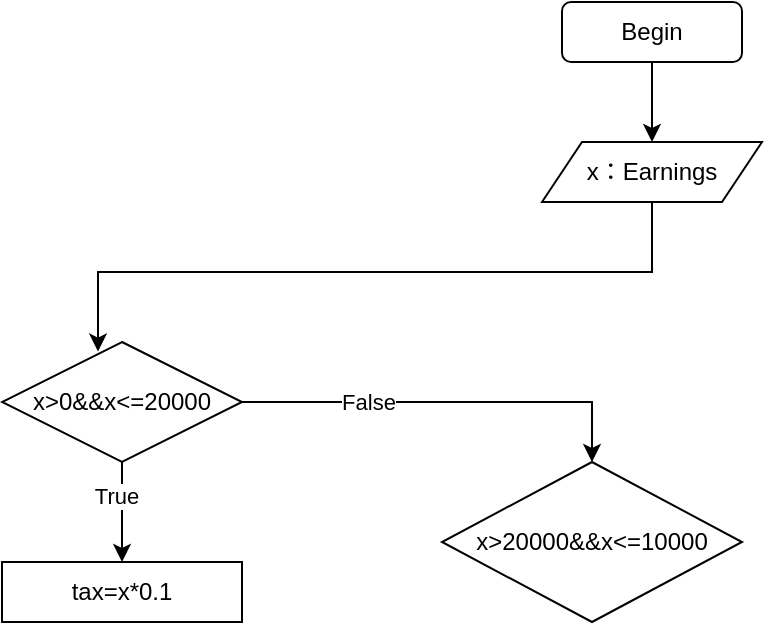 <mxfile version="15.4.1" type="github">
  <diagram id="Rn0V6iGkENtFJKGBGByF" name="Page-1">
    <mxGraphModel dx="1125" dy="569" grid="1" gridSize="10" guides="1" tooltips="1" connect="1" arrows="1" fold="1" page="1" pageScale="1" pageWidth="827" pageHeight="1169" math="0" shadow="0">
      <root>
        <mxCell id="0" />
        <mxCell id="1" parent="0" />
        <mxCell id="pOx8NKP5jvt0U-SqnOm--1" value="Begin" style="rounded=1;whiteSpace=wrap;html=1;" vertex="1" parent="1">
          <mxGeometry x="350" y="20" width="90" height="30" as="geometry" />
        </mxCell>
        <mxCell id="pOx8NKP5jvt0U-SqnOm--2" value="x：Earnings" style="shape=parallelogram;perimeter=parallelogramPerimeter;whiteSpace=wrap;html=1;fixedSize=1;" vertex="1" parent="1">
          <mxGeometry x="340" y="90" width="110" height="30" as="geometry" />
        </mxCell>
        <mxCell id="pOx8NKP5jvt0U-SqnOm--3" value="x&amp;gt;0&amp;amp;&amp;amp;x&amp;lt;=20000" style="rhombus;whiteSpace=wrap;html=1;" vertex="1" parent="1">
          <mxGeometry x="70" y="190" width="120" height="60" as="geometry" />
        </mxCell>
        <mxCell id="pOx8NKP5jvt0U-SqnOm--4" value="" style="endArrow=classic;html=1;rounded=0;edgeStyle=orthogonalEdgeStyle;exitX=0.5;exitY=1;exitDx=0;exitDy=0;entryX=0.4;entryY=0.08;entryDx=0;entryDy=0;entryPerimeter=0;" edge="1" parent="1" source="pOx8NKP5jvt0U-SqnOm--2" target="pOx8NKP5jvt0U-SqnOm--3">
          <mxGeometry width="50" height="50" relative="1" as="geometry">
            <mxPoint x="430" y="210" as="sourcePoint" />
            <mxPoint x="480" y="160" as="targetPoint" />
          </mxGeometry>
        </mxCell>
        <mxCell id="pOx8NKP5jvt0U-SqnOm--6" value="tax=x*0.1" style="rounded=0;whiteSpace=wrap;html=1;" vertex="1" parent="1">
          <mxGeometry x="70" y="300" width="120" height="30" as="geometry" />
        </mxCell>
        <mxCell id="pOx8NKP5jvt0U-SqnOm--7" value="" style="endArrow=classic;html=1;rounded=0;edgeStyle=orthogonalEdgeStyle;exitX=0.5;exitY=1;exitDx=0;exitDy=0;entryX=0.5;entryY=0;entryDx=0;entryDy=0;" edge="1" parent="1" source="pOx8NKP5jvt0U-SqnOm--1" target="pOx8NKP5jvt0U-SqnOm--2">
          <mxGeometry width="50" height="50" relative="1" as="geometry">
            <mxPoint x="480" y="100" as="sourcePoint" />
            <mxPoint x="530" y="50" as="targetPoint" />
          </mxGeometry>
        </mxCell>
        <mxCell id="pOx8NKP5jvt0U-SqnOm--8" value="" style="endArrow=classic;html=1;rounded=0;edgeStyle=orthogonalEdgeStyle;exitX=0.5;exitY=1;exitDx=0;exitDy=0;entryX=0.5;entryY=0;entryDx=0;entryDy=0;" edge="1" parent="1" source="pOx8NKP5jvt0U-SqnOm--3" target="pOx8NKP5jvt0U-SqnOm--6">
          <mxGeometry width="50" height="50" relative="1" as="geometry">
            <mxPoint x="400" y="340" as="sourcePoint" />
            <mxPoint x="450" y="290" as="targetPoint" />
          </mxGeometry>
        </mxCell>
        <mxCell id="pOx8NKP5jvt0U-SqnOm--9" value="True" style="edgeLabel;html=1;align=center;verticalAlign=middle;resizable=0;points=[];" vertex="1" connectable="0" parent="pOx8NKP5jvt0U-SqnOm--8">
          <mxGeometry x="-0.312" y="-3" relative="1" as="geometry">
            <mxPoint as="offset" />
          </mxGeometry>
        </mxCell>
        <mxCell id="pOx8NKP5jvt0U-SqnOm--10" value="x&amp;gt;20000&amp;amp;&amp;amp;x&amp;lt;=10000" style="rhombus;whiteSpace=wrap;html=1;" vertex="1" parent="1">
          <mxGeometry x="290" y="250" width="150" height="80" as="geometry" />
        </mxCell>
        <mxCell id="pOx8NKP5jvt0U-SqnOm--11" value="" style="endArrow=classic;html=1;rounded=0;edgeStyle=orthogonalEdgeStyle;entryX=0.5;entryY=0;entryDx=0;entryDy=0;exitX=1;exitY=0.5;exitDx=0;exitDy=0;" edge="1" parent="1" source="pOx8NKP5jvt0U-SqnOm--3" target="pOx8NKP5jvt0U-SqnOm--10">
          <mxGeometry width="50" height="50" relative="1" as="geometry">
            <mxPoint x="180" y="217" as="sourcePoint" />
            <mxPoint x="280" y="200" as="targetPoint" />
          </mxGeometry>
        </mxCell>
        <mxCell id="pOx8NKP5jvt0U-SqnOm--12" value="False" style="edgeLabel;html=1;align=center;verticalAlign=middle;resizable=0;points=[];" vertex="1" connectable="0" parent="pOx8NKP5jvt0U-SqnOm--11">
          <mxGeometry x="-0.388" relative="1" as="geometry">
            <mxPoint as="offset" />
          </mxGeometry>
        </mxCell>
      </root>
    </mxGraphModel>
  </diagram>
</mxfile>

